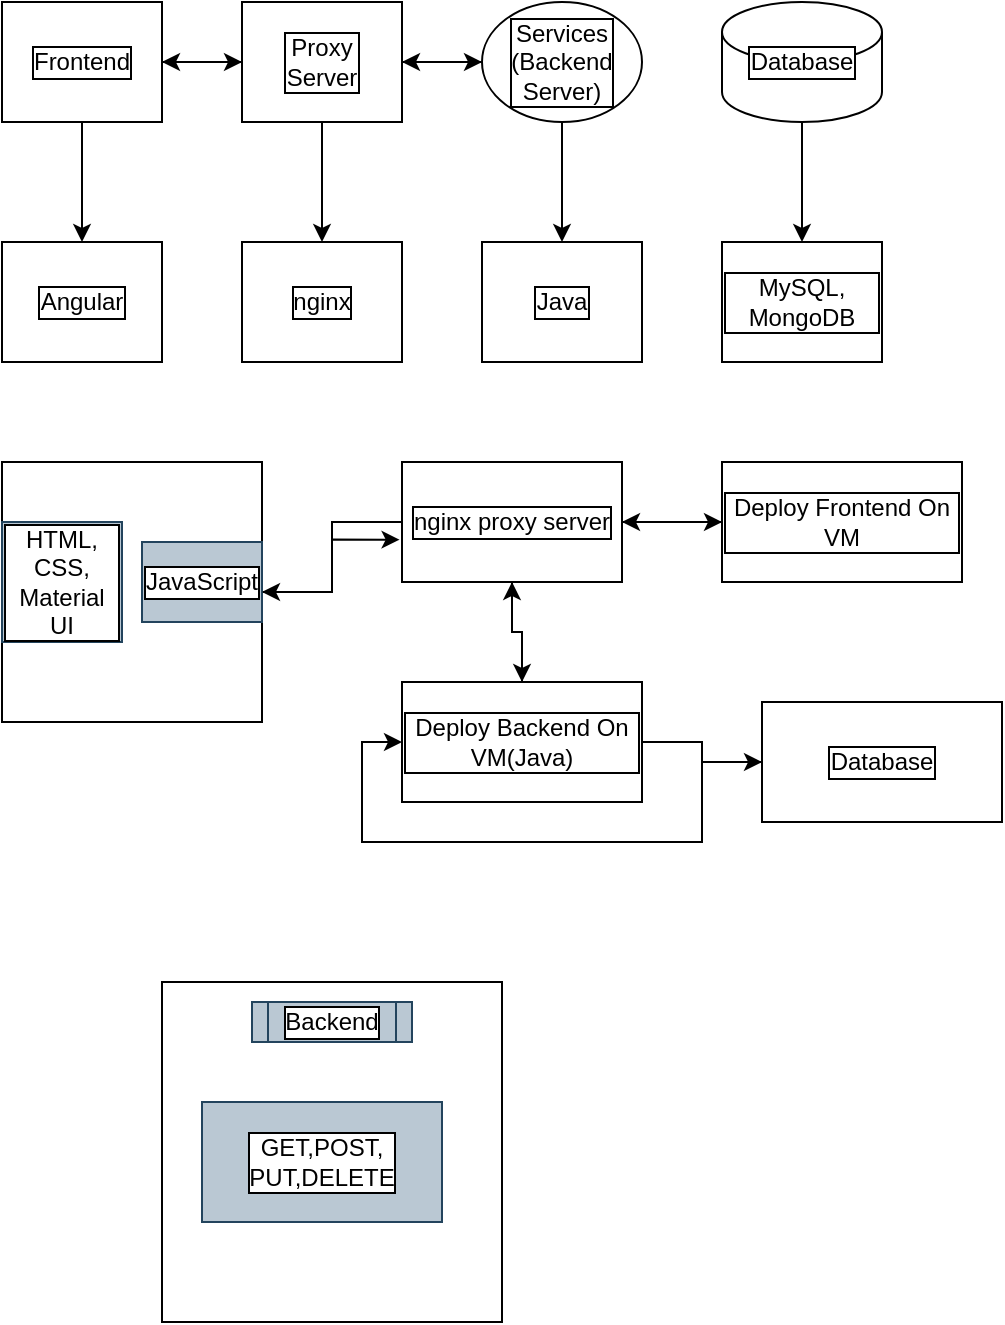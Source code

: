 <mxfile version="18.1.3" type="github">
  <diagram id="N0aNFuahB9ZOPOvrSQRJ" name="Page-1">
    <mxGraphModel dx="526" dy="381" grid="1" gridSize="10" guides="1" tooltips="1" connect="1" arrows="1" fold="1" page="1" pageScale="1" pageWidth="1200" pageHeight="1920" math="0" shadow="0">
      <root>
        <mxCell id="0" />
        <mxCell id="1" parent="0" />
        <mxCell id="CJpy0ErXI01NrUza3y2k-22" style="edgeStyle=orthogonalEdgeStyle;rounded=0;orthogonalLoop=1;jettySize=auto;html=1;exitX=0.5;exitY=1;exitDx=0;exitDy=0;" edge="1" parent="1" source="CJpy0ErXI01NrUza3y2k-6" target="CJpy0ErXI01NrUza3y2k-16">
          <mxGeometry relative="1" as="geometry" />
        </mxCell>
        <mxCell id="CJpy0ErXI01NrUza3y2k-67" style="edgeStyle=orthogonalEdgeStyle;rounded=0;orthogonalLoop=1;jettySize=auto;html=1;entryX=0;entryY=0.5;entryDx=0;entryDy=0;" edge="1" parent="1" source="CJpy0ErXI01NrUza3y2k-6" target="CJpy0ErXI01NrUza3y2k-18">
          <mxGeometry relative="1" as="geometry" />
        </mxCell>
        <mxCell id="CJpy0ErXI01NrUza3y2k-6" value="Frontend" style="rounded=0;whiteSpace=wrap;html=1;labelBackgroundColor=default;labelBorderColor=default;" vertex="1" parent="1">
          <mxGeometry x="160" y="50" width="80" height="60" as="geometry" />
        </mxCell>
        <mxCell id="CJpy0ErXI01NrUza3y2k-25" style="edgeStyle=orthogonalEdgeStyle;rounded=0;orthogonalLoop=1;jettySize=auto;html=1;exitX=0.5;exitY=1;exitDx=0;exitDy=0;exitPerimeter=0;entryX=0.5;entryY=0;entryDx=0;entryDy=0;" edge="1" parent="1" source="CJpy0ErXI01NrUza3y2k-10" target="CJpy0ErXI01NrUza3y2k-15">
          <mxGeometry relative="1" as="geometry">
            <mxPoint x="560" y="160" as="targetPoint" />
          </mxGeometry>
        </mxCell>
        <mxCell id="CJpy0ErXI01NrUza3y2k-10" value="Database" style="shape=cylinder3;html=1;boundedLbl=1;backgroundOutline=1;size=15;labelBackgroundColor=default;labelBorderColor=default;whiteSpace=wrap;spacingTop=-25;" vertex="1" parent="1">
          <mxGeometry x="520" y="50" width="80" height="60" as="geometry" />
        </mxCell>
        <mxCell id="CJpy0ErXI01NrUza3y2k-24" style="edgeStyle=orthogonalEdgeStyle;rounded=0;orthogonalLoop=1;jettySize=auto;html=1;exitX=0.5;exitY=1;exitDx=0;exitDy=0;entryX=0.5;entryY=0;entryDx=0;entryDy=0;" edge="1" parent="1" source="CJpy0ErXI01NrUza3y2k-11" target="CJpy0ErXI01NrUza3y2k-14">
          <mxGeometry relative="1" as="geometry" />
        </mxCell>
        <mxCell id="CJpy0ErXI01NrUza3y2k-72" style="edgeStyle=orthogonalEdgeStyle;rounded=0;orthogonalLoop=1;jettySize=auto;html=1;entryX=1;entryY=0.5;entryDx=0;entryDy=0;" edge="1" parent="1" source="CJpy0ErXI01NrUza3y2k-11" target="CJpy0ErXI01NrUza3y2k-18">
          <mxGeometry relative="1" as="geometry" />
        </mxCell>
        <mxCell id="CJpy0ErXI01NrUza3y2k-11" value="Services&lt;br&gt;(Backend&lt;br&gt;Server)" style="ellipse;whiteSpace=wrap;html=1;labelBackgroundColor=default;labelBorderColor=default;" vertex="1" parent="1">
          <mxGeometry x="400" y="50" width="80" height="60" as="geometry" />
        </mxCell>
        <mxCell id="CJpy0ErXI01NrUza3y2k-14" value="Java" style="rounded=0;whiteSpace=wrap;html=1;labelBackgroundColor=default;labelBorderColor=default;" vertex="1" parent="1">
          <mxGeometry x="400" y="170" width="80" height="60" as="geometry" />
        </mxCell>
        <mxCell id="CJpy0ErXI01NrUza3y2k-15" value="MySQL, MongoDB" style="rounded=0;whiteSpace=wrap;html=1;labelBackgroundColor=default;labelBorderColor=default;" vertex="1" parent="1">
          <mxGeometry x="520" y="170" width="80" height="60" as="geometry" />
        </mxCell>
        <mxCell id="CJpy0ErXI01NrUza3y2k-16" value="Angular" style="rounded=0;whiteSpace=wrap;html=1;labelBackgroundColor=default;labelBorderColor=default;" vertex="1" parent="1">
          <mxGeometry x="160" y="170" width="80" height="60" as="geometry" />
        </mxCell>
        <mxCell id="CJpy0ErXI01NrUza3y2k-17" value="nginx" style="rounded=0;whiteSpace=wrap;html=1;labelBackgroundColor=default;labelBorderColor=default;" vertex="1" parent="1">
          <mxGeometry x="280" y="170" width="80" height="60" as="geometry" />
        </mxCell>
        <mxCell id="CJpy0ErXI01NrUza3y2k-68" style="edgeStyle=orthogonalEdgeStyle;rounded=0;orthogonalLoop=1;jettySize=auto;html=1;entryX=1;entryY=0.5;entryDx=0;entryDy=0;" edge="1" parent="1" source="CJpy0ErXI01NrUza3y2k-18" target="CJpy0ErXI01NrUza3y2k-6">
          <mxGeometry relative="1" as="geometry" />
        </mxCell>
        <mxCell id="CJpy0ErXI01NrUza3y2k-69" value="" style="edgeStyle=orthogonalEdgeStyle;rounded=0;orthogonalLoop=1;jettySize=auto;html=1;" edge="1" parent="1" source="CJpy0ErXI01NrUza3y2k-18" target="CJpy0ErXI01NrUza3y2k-11">
          <mxGeometry relative="1" as="geometry" />
        </mxCell>
        <mxCell id="CJpy0ErXI01NrUza3y2k-73" style="edgeStyle=orthogonalEdgeStyle;rounded=0;orthogonalLoop=1;jettySize=auto;html=1;entryX=0.5;entryY=0;entryDx=0;entryDy=0;" edge="1" parent="1" source="CJpy0ErXI01NrUza3y2k-18" target="CJpy0ErXI01NrUza3y2k-17">
          <mxGeometry relative="1" as="geometry" />
        </mxCell>
        <mxCell id="CJpy0ErXI01NrUza3y2k-18" value="Proxy&lt;br&gt;Server" style="rounded=0;whiteSpace=wrap;html=1;labelBackgroundColor=default;labelBorderColor=default;" vertex="1" parent="1">
          <mxGeometry x="280" y="50" width="80" height="60" as="geometry" />
        </mxCell>
        <mxCell id="CJpy0ErXI01NrUza3y2k-49" style="edgeStyle=orthogonalEdgeStyle;rounded=0;orthogonalLoop=1;jettySize=auto;html=1;entryX=-0.011;entryY=0.647;entryDx=0;entryDy=0;entryPerimeter=0;" edge="1" parent="1" source="CJpy0ErXI01NrUza3y2k-32" target="CJpy0ErXI01NrUza3y2k-36">
          <mxGeometry relative="1" as="geometry" />
        </mxCell>
        <mxCell id="CJpy0ErXI01NrUza3y2k-32" value="" style="whiteSpace=wrap;html=1;aspect=fixed;labelBackgroundColor=default;labelBorderColor=default;" vertex="1" parent="1">
          <mxGeometry x="160" y="280" width="130" height="130" as="geometry" />
        </mxCell>
        <mxCell id="CJpy0ErXI01NrUza3y2k-33" value="HTML, CSS, Material UI" style="whiteSpace=wrap;html=1;aspect=fixed;labelBackgroundColor=default;labelBorderColor=default;fillColor=#bac8d3;strokeColor=#23445d;" vertex="1" parent="1">
          <mxGeometry x="160" y="310" width="60" height="60" as="geometry" />
        </mxCell>
        <mxCell id="CJpy0ErXI01NrUza3y2k-34" value="JavaScript" style="rounded=0;whiteSpace=wrap;html=1;labelBackgroundColor=default;labelBorderColor=default;fillColor=#bac8d3;strokeColor=#23445d;" vertex="1" parent="1">
          <mxGeometry x="230" y="320" width="60" height="40" as="geometry" />
        </mxCell>
        <mxCell id="CJpy0ErXI01NrUza3y2k-42" style="edgeStyle=orthogonalEdgeStyle;rounded=0;orthogonalLoop=1;jettySize=auto;html=1;entryX=0;entryY=0.5;entryDx=0;entryDy=0;" edge="1" parent="1" source="CJpy0ErXI01NrUza3y2k-36" target="CJpy0ErXI01NrUza3y2k-40">
          <mxGeometry relative="1" as="geometry" />
        </mxCell>
        <mxCell id="CJpy0ErXI01NrUza3y2k-51" style="edgeStyle=orthogonalEdgeStyle;rounded=0;orthogonalLoop=1;jettySize=auto;html=1;" edge="1" parent="1" source="CJpy0ErXI01NrUza3y2k-36" target="CJpy0ErXI01NrUza3y2k-32">
          <mxGeometry relative="1" as="geometry" />
        </mxCell>
        <mxCell id="CJpy0ErXI01NrUza3y2k-59" style="edgeStyle=orthogonalEdgeStyle;rounded=0;orthogonalLoop=1;jettySize=auto;html=1;entryX=0.5;entryY=0;entryDx=0;entryDy=0;" edge="1" parent="1" source="CJpy0ErXI01NrUza3y2k-36" target="CJpy0ErXI01NrUza3y2k-41">
          <mxGeometry relative="1" as="geometry" />
        </mxCell>
        <mxCell id="CJpy0ErXI01NrUza3y2k-36" value="nginx proxy server" style="rounded=0;whiteSpace=wrap;html=1;labelBackgroundColor=default;labelBorderColor=default;" vertex="1" parent="1">
          <mxGeometry x="360" y="280" width="110" height="60" as="geometry" />
        </mxCell>
        <mxCell id="CJpy0ErXI01NrUza3y2k-55" style="edgeStyle=orthogonalEdgeStyle;rounded=0;orthogonalLoop=1;jettySize=auto;html=1;entryX=0;entryY=0.5;entryDx=0;entryDy=0;" edge="1" parent="1" source="CJpy0ErXI01NrUza3y2k-37" target="CJpy0ErXI01NrUza3y2k-41">
          <mxGeometry relative="1" as="geometry" />
        </mxCell>
        <mxCell id="CJpy0ErXI01NrUza3y2k-37" value="Database" style="rounded=0;whiteSpace=wrap;html=1;labelBackgroundColor=default;labelBorderColor=default;" vertex="1" parent="1">
          <mxGeometry x="540" y="400" width="120" height="60" as="geometry" />
        </mxCell>
        <mxCell id="CJpy0ErXI01NrUza3y2k-43" style="edgeStyle=orthogonalEdgeStyle;rounded=0;orthogonalLoop=1;jettySize=auto;html=1;" edge="1" parent="1" source="CJpy0ErXI01NrUza3y2k-40" target="CJpy0ErXI01NrUza3y2k-36">
          <mxGeometry relative="1" as="geometry" />
        </mxCell>
        <mxCell id="CJpy0ErXI01NrUza3y2k-40" value="Deploy Frontend On VM" style="rounded=0;whiteSpace=wrap;html=1;labelBackgroundColor=default;labelBorderColor=default;" vertex="1" parent="1">
          <mxGeometry x="520" y="280" width="120" height="60" as="geometry" />
        </mxCell>
        <mxCell id="CJpy0ErXI01NrUza3y2k-54" style="edgeStyle=orthogonalEdgeStyle;rounded=0;orthogonalLoop=1;jettySize=auto;html=1;" edge="1" parent="1" source="CJpy0ErXI01NrUza3y2k-41" target="CJpy0ErXI01NrUza3y2k-37">
          <mxGeometry relative="1" as="geometry" />
        </mxCell>
        <mxCell id="CJpy0ErXI01NrUza3y2k-60" style="edgeStyle=orthogonalEdgeStyle;rounded=0;orthogonalLoop=1;jettySize=auto;html=1;entryX=0.5;entryY=1;entryDx=0;entryDy=0;" edge="1" parent="1" source="CJpy0ErXI01NrUza3y2k-41" target="CJpy0ErXI01NrUza3y2k-36">
          <mxGeometry relative="1" as="geometry" />
        </mxCell>
        <mxCell id="CJpy0ErXI01NrUza3y2k-41" value="Deploy Backend On VM(Java)" style="rounded=0;whiteSpace=wrap;html=1;labelBackgroundColor=default;labelBorderColor=default;" vertex="1" parent="1">
          <mxGeometry x="360" y="390" width="120" height="60" as="geometry" />
        </mxCell>
        <mxCell id="CJpy0ErXI01NrUza3y2k-61" value="" style="whiteSpace=wrap;html=1;aspect=fixed;labelBackgroundColor=default;labelBorderColor=default;" vertex="1" parent="1">
          <mxGeometry x="240" y="540" width="170" height="170" as="geometry" />
        </mxCell>
        <mxCell id="CJpy0ErXI01NrUza3y2k-62" value="GET,POST,&lt;br&gt;PUT,DELETE" style="rounded=0;whiteSpace=wrap;html=1;labelBackgroundColor=default;labelBorderColor=default;fillColor=#bac8d3;strokeColor=#23445d;" vertex="1" parent="1">
          <mxGeometry x="260" y="600" width="120" height="60" as="geometry" />
        </mxCell>
        <mxCell id="CJpy0ErXI01NrUza3y2k-65" value="Backend" style="shape=process;whiteSpace=wrap;html=1;backgroundOutline=1;labelBackgroundColor=default;labelBorderColor=default;fillColor=#bac8d3;strokeColor=#23445d;" vertex="1" parent="1">
          <mxGeometry x="285" y="550" width="80" height="20" as="geometry" />
        </mxCell>
      </root>
    </mxGraphModel>
  </diagram>
</mxfile>
